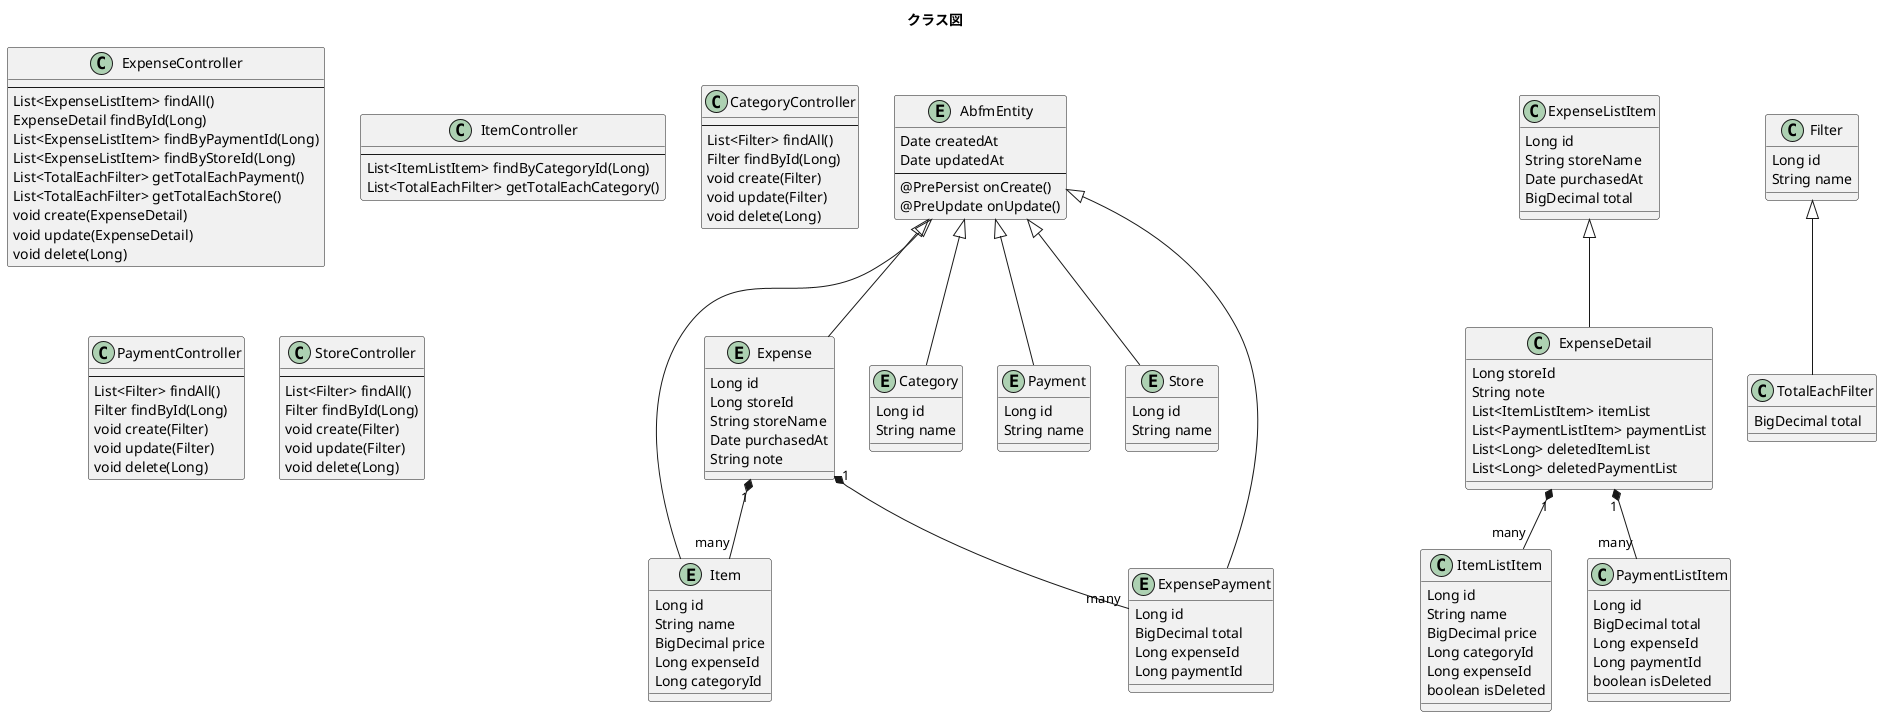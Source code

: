 @startuml
title クラス図

entity AbfmEntity {
    Date createdAt
    Date updatedAt
    --
    @PrePersist onCreate()
    @PreUpdate onUpdate()
}

entity Expense {
    Long id
    Long storeId
    String storeName
    Date purchasedAt
    String note
}

entity Item {
    Long id
    String name
    BigDecimal price
    Long expenseId
    Long categoryId
}

entity Category {
    Long id
    String name
}

entity Payment {
    Long id
    String name
}

entity Store {
    Long id
    String name
}

entity ExpensePayment {
    Long id
    BigDecimal total
    Long expenseId
    Long paymentId
}

AbfmEntity <|-- Expense
AbfmEntity <|-- Item
AbfmEntity <|-- Category
AbfmEntity <|-- Payment
AbfmEntity <|-- Store
AbfmEntity <|-- ExpensePayment

Expense "1" *-- "many" Item
Expense "1" *-- "many" ExpensePayment


class ExpenseListItem {
    Long id
    String storeName
    Date purchasedAt
    BigDecimal total
}

class ExpenseDetail {
    Long storeId
    String note
    List<ItemListItem> itemList
    List<PaymentListItem> paymentList
    List<Long> deletedItemList
    List<Long> deletedPaymentList
}

ExpenseListItem <|-- ExpenseDetail

class ItemListItem {
    Long id
    String name
    BigDecimal price
    Long categoryId
    Long expenseId
    boolean isDeleted
}

class PaymentListItem {
    Long id
    BigDecimal total
    Long expenseId
    Long paymentId
    boolean isDeleted
}

ExpenseDetail "1" *-- "many" ItemListItem
ExpenseDetail "1" *-- "many" PaymentListItem

class Filter {
    Long id
    String name
}

class TotalEachFilter {
    BigDecimal total
}

Filter <|-- TotalEachFilter

class ExpenseController {
    --
    List<ExpenseListItem> findAll()
    ExpenseDetail findById(Long)
    List<ExpenseListItem> findByPaymentId(Long)
    List<ExpenseListItem> findByStoreId(Long)
    List<TotalEachFilter> getTotalEachPayment()
    List<TotalEachFilter> getTotalEachStore()
    void create(ExpenseDetail)
    void update(ExpenseDetail)
    void delete(Long)
}

class ItemController {
    --
    List<ItemListItem> findByCategoryId(Long)
    List<TotalEachFilter> getTotalEachCategory()
}

class CategoryController {
    --
    List<Filter> findAll()
    Filter findById(Long)    
    void create(Filter)
    void update(Filter)
    void delete(Long)
}

class PaymentController {
    --
    List<Filter> findAll()
    Filter findById(Long)    
    void create(Filter)
    void update(Filter)
    void delete(Long)
}

class StoreController {
    --
    List<Filter> findAll()
    Filter findById(Long)    
    void create(Filter)
    void update(Filter)
    void delete(Long)
}

@enduml